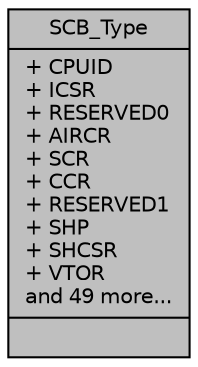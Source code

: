 digraph "SCB_Type"
{
  edge [fontname="Helvetica",fontsize="10",labelfontname="Helvetica",labelfontsize="10"];
  node [fontname="Helvetica",fontsize="10",shape=record];
  Node1 [label="{SCB_Type\n|+ CPUID\l+ ICSR\l+ RESERVED0\l+ AIRCR\l+ SCR\l+ CCR\l+ RESERVED1\l+ SHP\l+ SHCSR\l+ VTOR\land 49 more...\l|}",height=0.2,width=0.4,color="black", fillcolor="grey75", style="filled", fontcolor="black"];
}

